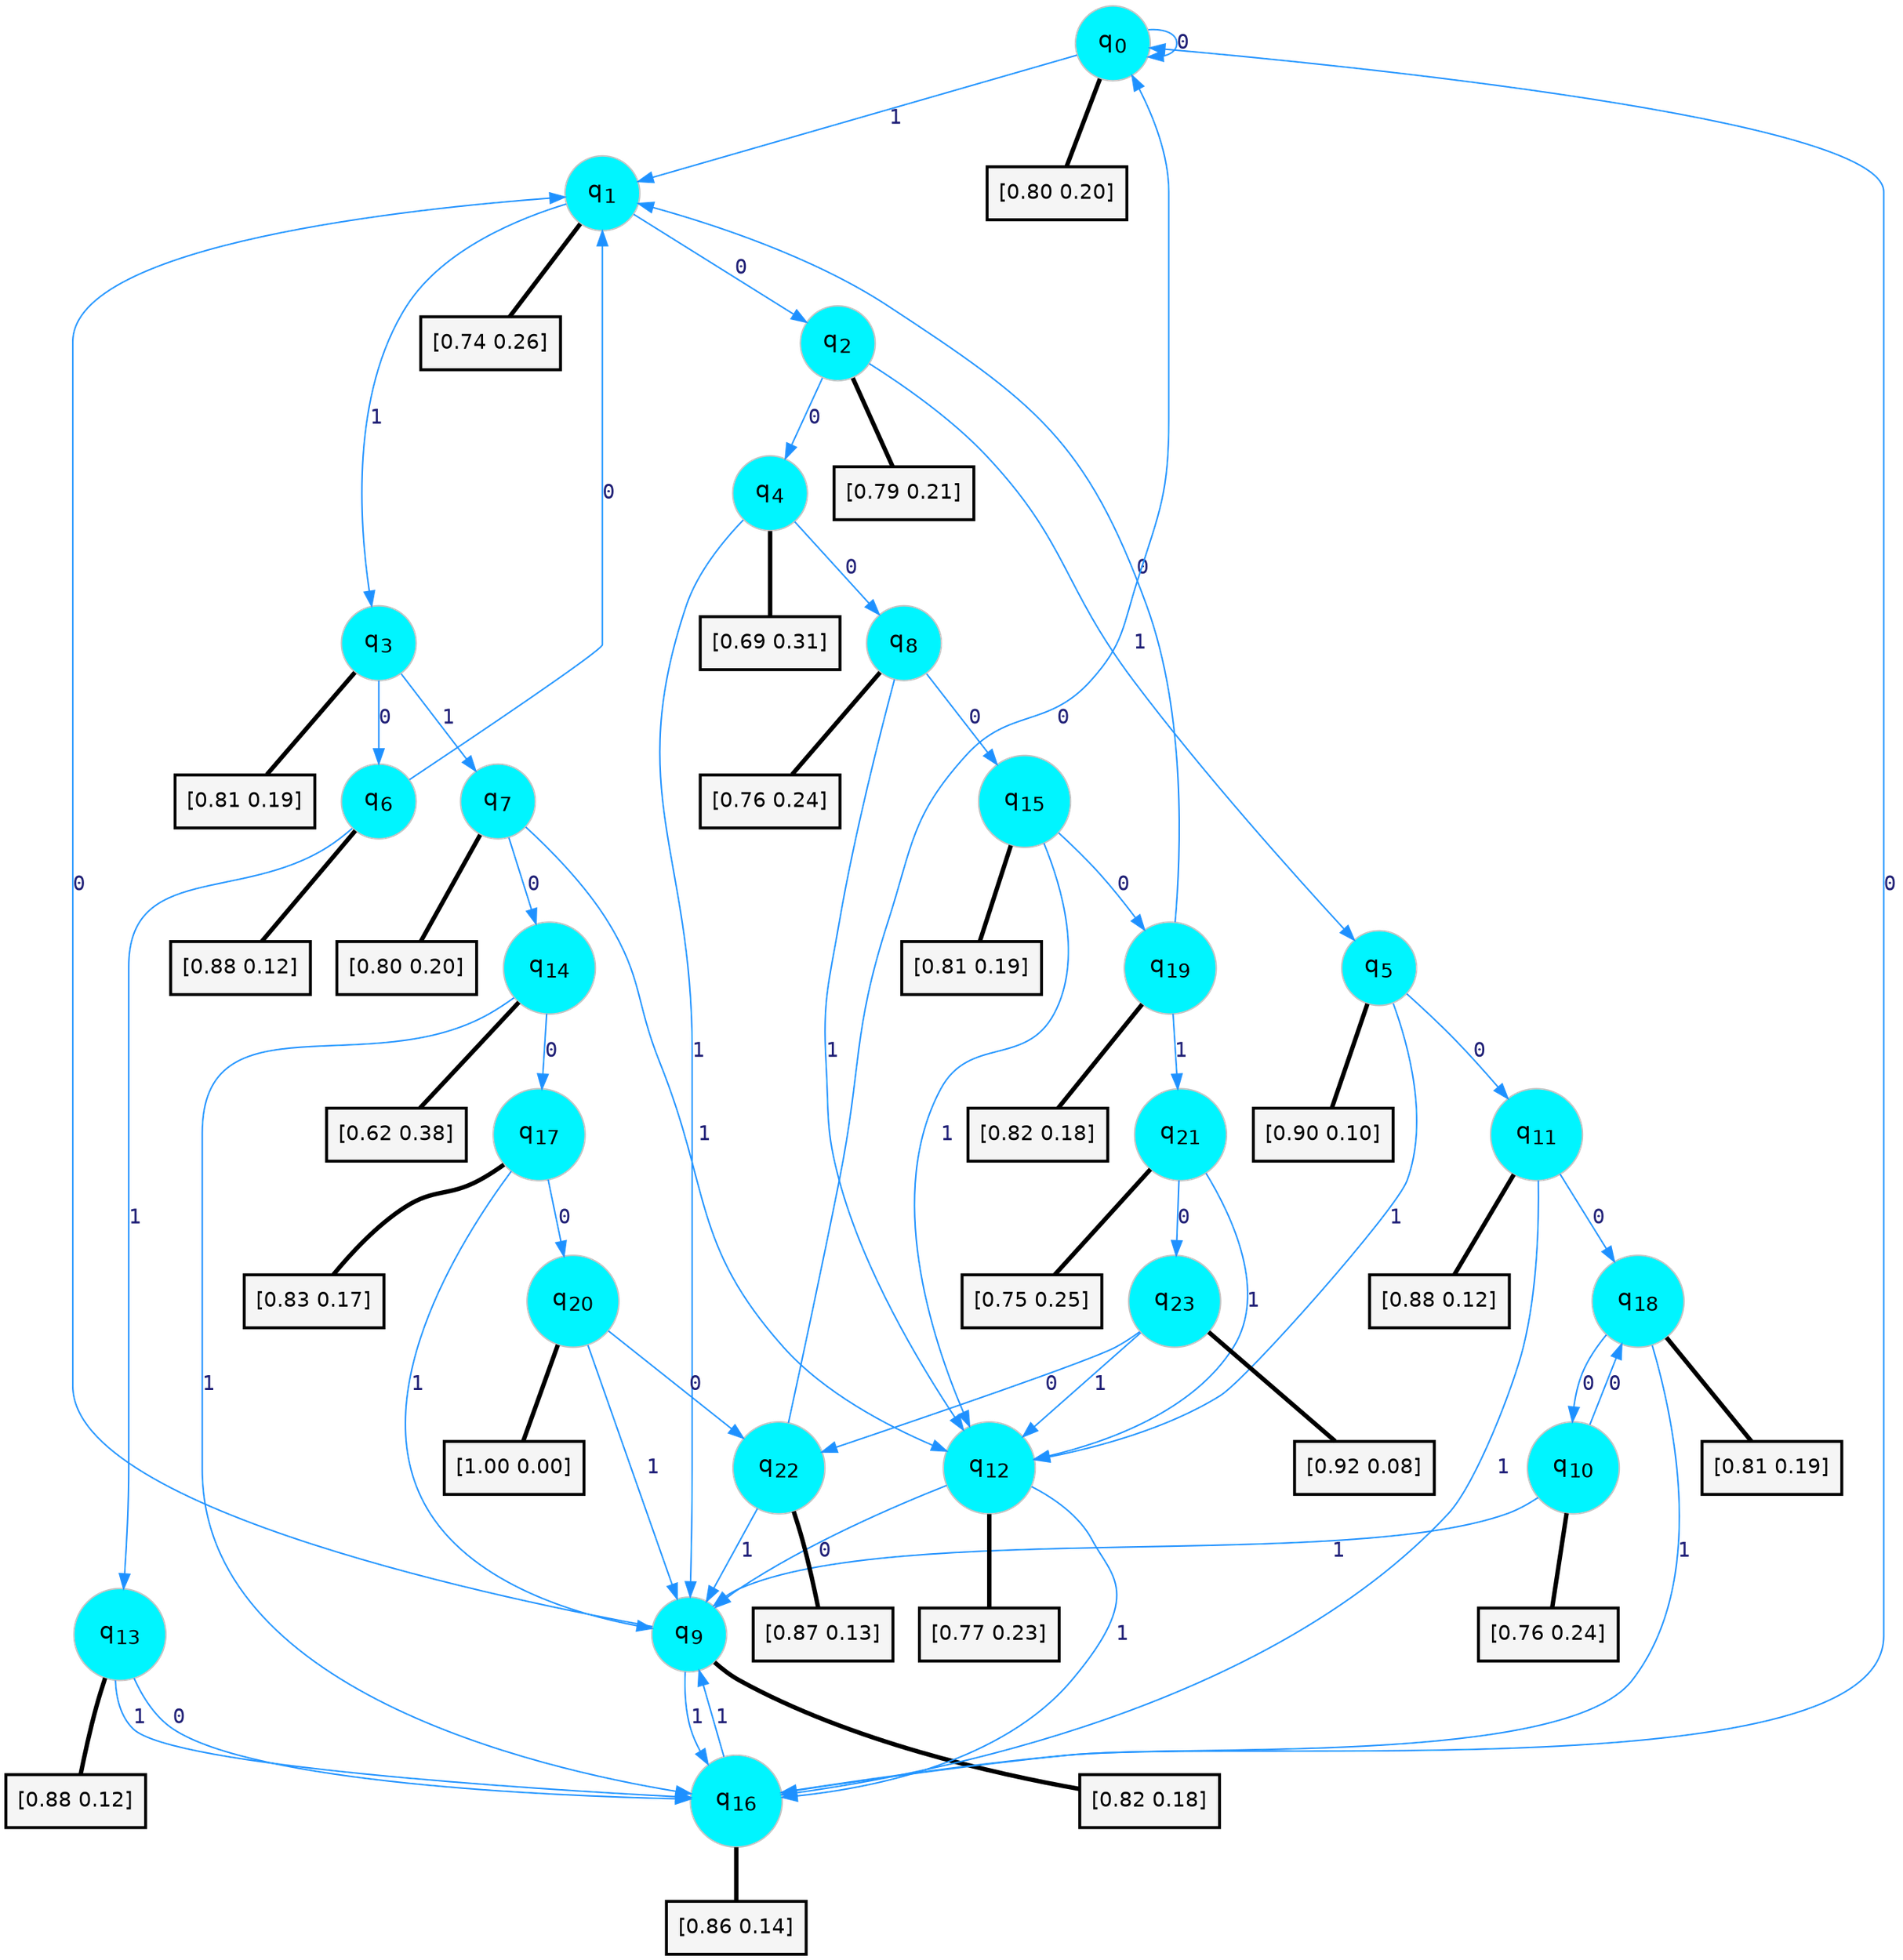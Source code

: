 digraph G {
graph [
bgcolor=transparent, dpi=300, rankdir=TD, size="40,25"];
node [
color=gray, fillcolor=turquoise1, fontcolor=black, fontname=Helvetica, fontsize=16, fontweight=bold, shape=circle, style=filled];
edge [
arrowsize=1, color=dodgerblue1, fontcolor=midnightblue, fontname=courier, fontweight=bold, penwidth=1, style=solid, weight=20];
0[label=<q<SUB>0</SUB>>];
1[label=<q<SUB>1</SUB>>];
2[label=<q<SUB>2</SUB>>];
3[label=<q<SUB>3</SUB>>];
4[label=<q<SUB>4</SUB>>];
5[label=<q<SUB>5</SUB>>];
6[label=<q<SUB>6</SUB>>];
7[label=<q<SUB>7</SUB>>];
8[label=<q<SUB>8</SUB>>];
9[label=<q<SUB>9</SUB>>];
10[label=<q<SUB>10</SUB>>];
11[label=<q<SUB>11</SUB>>];
12[label=<q<SUB>12</SUB>>];
13[label=<q<SUB>13</SUB>>];
14[label=<q<SUB>14</SUB>>];
15[label=<q<SUB>15</SUB>>];
16[label=<q<SUB>16</SUB>>];
17[label=<q<SUB>17</SUB>>];
18[label=<q<SUB>18</SUB>>];
19[label=<q<SUB>19</SUB>>];
20[label=<q<SUB>20</SUB>>];
21[label=<q<SUB>21</SUB>>];
22[label=<q<SUB>22</SUB>>];
23[label=<q<SUB>23</SUB>>];
24[label="[0.80 0.20]", shape=box,fontcolor=black, fontname=Helvetica, fontsize=14, penwidth=2, fillcolor=whitesmoke,color=black];
25[label="[0.74 0.26]", shape=box,fontcolor=black, fontname=Helvetica, fontsize=14, penwidth=2, fillcolor=whitesmoke,color=black];
26[label="[0.79 0.21]", shape=box,fontcolor=black, fontname=Helvetica, fontsize=14, penwidth=2, fillcolor=whitesmoke,color=black];
27[label="[0.81 0.19]", shape=box,fontcolor=black, fontname=Helvetica, fontsize=14, penwidth=2, fillcolor=whitesmoke,color=black];
28[label="[0.69 0.31]", shape=box,fontcolor=black, fontname=Helvetica, fontsize=14, penwidth=2, fillcolor=whitesmoke,color=black];
29[label="[0.90 0.10]", shape=box,fontcolor=black, fontname=Helvetica, fontsize=14, penwidth=2, fillcolor=whitesmoke,color=black];
30[label="[0.88 0.12]", shape=box,fontcolor=black, fontname=Helvetica, fontsize=14, penwidth=2, fillcolor=whitesmoke,color=black];
31[label="[0.80 0.20]", shape=box,fontcolor=black, fontname=Helvetica, fontsize=14, penwidth=2, fillcolor=whitesmoke,color=black];
32[label="[0.76 0.24]", shape=box,fontcolor=black, fontname=Helvetica, fontsize=14, penwidth=2, fillcolor=whitesmoke,color=black];
33[label="[0.82 0.18]", shape=box,fontcolor=black, fontname=Helvetica, fontsize=14, penwidth=2, fillcolor=whitesmoke,color=black];
34[label="[0.76 0.24]", shape=box,fontcolor=black, fontname=Helvetica, fontsize=14, penwidth=2, fillcolor=whitesmoke,color=black];
35[label="[0.88 0.12]", shape=box,fontcolor=black, fontname=Helvetica, fontsize=14, penwidth=2, fillcolor=whitesmoke,color=black];
36[label="[0.77 0.23]", shape=box,fontcolor=black, fontname=Helvetica, fontsize=14, penwidth=2, fillcolor=whitesmoke,color=black];
37[label="[0.88 0.12]", shape=box,fontcolor=black, fontname=Helvetica, fontsize=14, penwidth=2, fillcolor=whitesmoke,color=black];
38[label="[0.62 0.38]", shape=box,fontcolor=black, fontname=Helvetica, fontsize=14, penwidth=2, fillcolor=whitesmoke,color=black];
39[label="[0.81 0.19]", shape=box,fontcolor=black, fontname=Helvetica, fontsize=14, penwidth=2, fillcolor=whitesmoke,color=black];
40[label="[0.86 0.14]", shape=box,fontcolor=black, fontname=Helvetica, fontsize=14, penwidth=2, fillcolor=whitesmoke,color=black];
41[label="[0.83 0.17]", shape=box,fontcolor=black, fontname=Helvetica, fontsize=14, penwidth=2, fillcolor=whitesmoke,color=black];
42[label="[0.81 0.19]", shape=box,fontcolor=black, fontname=Helvetica, fontsize=14, penwidth=2, fillcolor=whitesmoke,color=black];
43[label="[0.82 0.18]", shape=box,fontcolor=black, fontname=Helvetica, fontsize=14, penwidth=2, fillcolor=whitesmoke,color=black];
44[label="[1.00 0.00]", shape=box,fontcolor=black, fontname=Helvetica, fontsize=14, penwidth=2, fillcolor=whitesmoke,color=black];
45[label="[0.75 0.25]", shape=box,fontcolor=black, fontname=Helvetica, fontsize=14, penwidth=2, fillcolor=whitesmoke,color=black];
46[label="[0.87 0.13]", shape=box,fontcolor=black, fontname=Helvetica, fontsize=14, penwidth=2, fillcolor=whitesmoke,color=black];
47[label="[0.92 0.08]", shape=box,fontcolor=black, fontname=Helvetica, fontsize=14, penwidth=2, fillcolor=whitesmoke,color=black];
0->0 [label=0];
0->1 [label=1];
0->24 [arrowhead=none, penwidth=3,color=black];
1->2 [label=0];
1->3 [label=1];
1->25 [arrowhead=none, penwidth=3,color=black];
2->4 [label=0];
2->5 [label=1];
2->26 [arrowhead=none, penwidth=3,color=black];
3->6 [label=0];
3->7 [label=1];
3->27 [arrowhead=none, penwidth=3,color=black];
4->8 [label=0];
4->9 [label=1];
4->28 [arrowhead=none, penwidth=3,color=black];
5->11 [label=0];
5->12 [label=1];
5->29 [arrowhead=none, penwidth=3,color=black];
6->1 [label=0];
6->13 [label=1];
6->30 [arrowhead=none, penwidth=3,color=black];
7->14 [label=0];
7->12 [label=1];
7->31 [arrowhead=none, penwidth=3,color=black];
8->15 [label=0];
8->12 [label=1];
8->32 [arrowhead=none, penwidth=3,color=black];
9->1 [label=0];
9->16 [label=1];
9->33 [arrowhead=none, penwidth=3,color=black];
10->18 [label=0];
10->9 [label=1];
10->34 [arrowhead=none, penwidth=3,color=black];
11->18 [label=0];
11->16 [label=1];
11->35 [arrowhead=none, penwidth=3,color=black];
12->9 [label=0];
12->16 [label=1];
12->36 [arrowhead=none, penwidth=3,color=black];
13->16 [label=0];
13->16 [label=1];
13->37 [arrowhead=none, penwidth=3,color=black];
14->17 [label=0];
14->16 [label=1];
14->38 [arrowhead=none, penwidth=3,color=black];
15->19 [label=0];
15->12 [label=1];
15->39 [arrowhead=none, penwidth=3,color=black];
16->0 [label=0];
16->9 [label=1];
16->40 [arrowhead=none, penwidth=3,color=black];
17->20 [label=0];
17->9 [label=1];
17->41 [arrowhead=none, penwidth=3,color=black];
18->10 [label=0];
18->16 [label=1];
18->42 [arrowhead=none, penwidth=3,color=black];
19->1 [label=0];
19->21 [label=1];
19->43 [arrowhead=none, penwidth=3,color=black];
20->22 [label=0];
20->9 [label=1];
20->44 [arrowhead=none, penwidth=3,color=black];
21->23 [label=0];
21->12 [label=1];
21->45 [arrowhead=none, penwidth=3,color=black];
22->0 [label=0];
22->9 [label=1];
22->46 [arrowhead=none, penwidth=3,color=black];
23->22 [label=0];
23->12 [label=1];
23->47 [arrowhead=none, penwidth=3,color=black];
}
